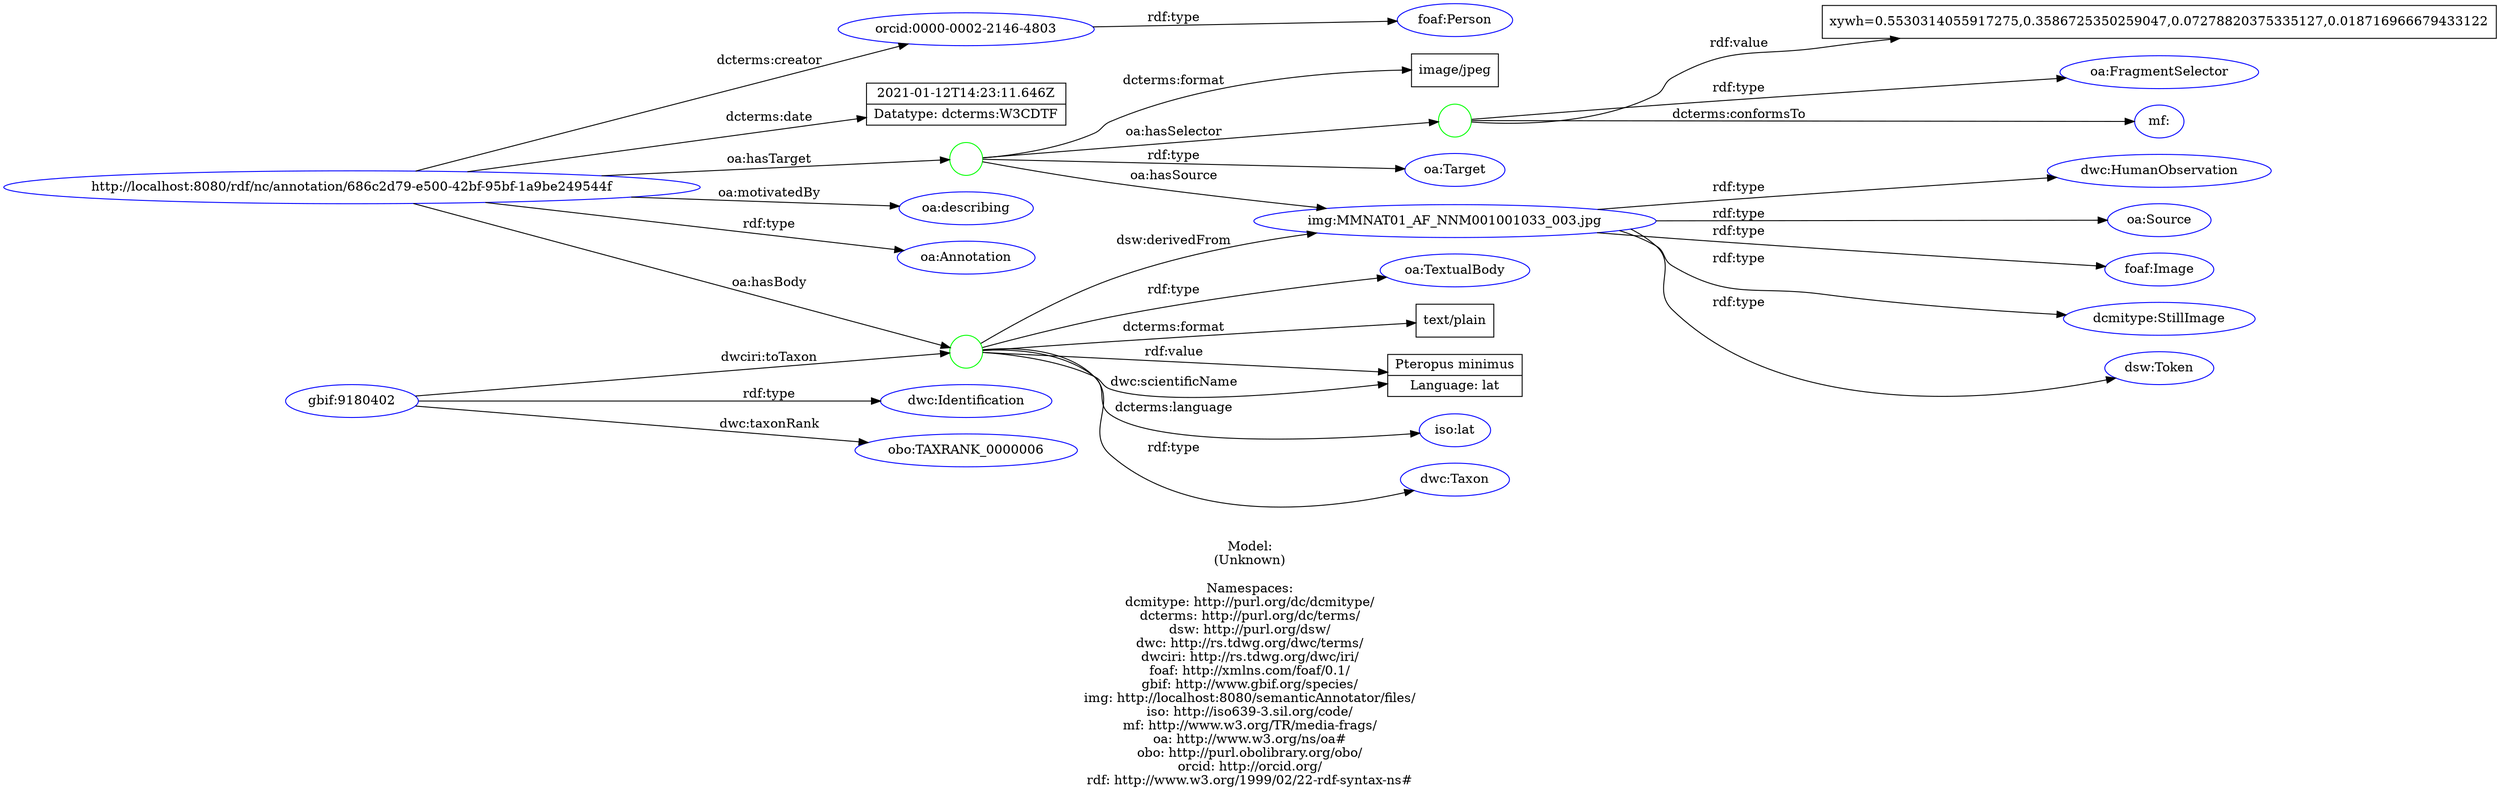 digraph {
	rankdir = LR;
	charset="utf-8";

	"Rhttp://localhost:8080/rdf/nc/annotation/686c2d79-e500-42bf-95bf-1a9be249544f" -> "Roa:Annotation" [ label="rdf:type" ];
	"Rhttp://localhost:8080/rdf/nc/annotation/686c2d79-e500-42bf-95bf-1a9be249544f" -> "Rorcid:0000-0002-2146-4803" [ label="dcterms:creator" ];
	"Rhttp://localhost:8080/rdf/nc/annotation/686c2d79-e500-42bf-95bf-1a9be249544f" -> "L2021-01-12T14:23:11.646Z|Datatype: dcterms:W3CDTF" [ label="dcterms:date" ];
	"Rhttp://localhost:8080/rdf/nc/annotation/686c2d79-e500-42bf-95bf-1a9be249544f" -> "B_:node1euqlam8lx210" [ label="oa:hasBody" ];
	"B_:node1euqlam8lx210" -> "Rdwc:Taxon" [ label="rdf:type" ];
	"B_:node1euqlam8lx210" -> "Roa:TextualBody" [ label="rdf:type" ];
	"B_:node1euqlam8lx210" -> "Ltext/plain" [ label="dcterms:format" ];
	"B_:node1euqlam8lx210" -> "Riso:lat" [ label="dcterms:language" ];
	"B_:node1euqlam8lx210" -> "Rimg:MMNAT01_AF_NNM001001033_003.jpg" [ label="dsw:derivedFrom" ];
	"B_:node1euqlam8lx210" -> "LPteropus minimus|Language: lat" [ label="dwc:scientificName" ];
	"B_:node1euqlam8lx210" -> "LPteropus minimus|Language: lat" [ label="rdf:value" ];
	"Rhttp://localhost:8080/rdf/nc/annotation/686c2d79-e500-42bf-95bf-1a9be249544f" -> "B_:node1euqlam8lx209" [ label="oa:hasTarget" ];
	"B_:node1euqlam8lx209" -> "Roa:Target" [ label="rdf:type" ];
	"B_:node1euqlam8lx209" -> "Limage/jpeg" [ label="dcterms:format" ];
	"B_:node1euqlam8lx209" -> "B_:node1euqlam8lx212" [ label="oa:hasSelector" ];
	"B_:node1euqlam8lx212" -> "Roa:FragmentSelector" [ label="rdf:type" ];
	"B_:node1euqlam8lx212" -> "Rmf:" [ label="dcterms:conformsTo" ];
	"B_:node1euqlam8lx212" -> "Lxywh=0.5530314055917275,0.3586725350259047,0.07278820375335127,0.018716966679433122" [ label="rdf:value" ];
	"B_:node1euqlam8lx209" -> "Rimg:MMNAT01_AF_NNM001001033_003.jpg" [ label="oa:hasSource" ];
	"Rhttp://localhost:8080/rdf/nc/annotation/686c2d79-e500-42bf-95bf-1a9be249544f" -> "Roa:describing" [ label="oa:motivatedBy" ];
	"Rorcid:0000-0002-2146-4803" -> "Rfoaf:Person" [ label="rdf:type" ];
	"Rimg:MMNAT01_AF_NNM001001033_003.jpg" -> "Rdcmitype:StillImage" [ label="rdf:type" ];
	"Rimg:MMNAT01_AF_NNM001001033_003.jpg" -> "Rdsw:Token" [ label="rdf:type" ];
	"Rimg:MMNAT01_AF_NNM001001033_003.jpg" -> "Rdwc:HumanObservation" [ label="rdf:type" ];
	"Rimg:MMNAT01_AF_NNM001001033_003.jpg" -> "Roa:Source" [ label="rdf:type" ];
	"Rimg:MMNAT01_AF_NNM001001033_003.jpg" -> "Rfoaf:Image" [ label="rdf:type" ];
	"Rgbif:9180402" -> "Rdwc:Identification" [ label="rdf:type" ];
	"Rgbif:9180402" -> "B_:node1euqlam8lx210" [ label="dwciri:toTaxon" ];
	"Rgbif:9180402" -> "Robo:TAXRANK_0000006" [ label="dwc:taxonRank" ];

	// Resources
	"Rhttp://localhost:8080/rdf/nc/annotation/686c2d79-e500-42bf-95bf-1a9be249544f" [ label="http://localhost:8080/rdf/nc/annotation/686c2d79-e500-42bf-95bf-1a9be249544f", shape = ellipse, color = blue ];
	"Roa:Annotation" [ label="oa:Annotation", shape = ellipse, color = blue ];
	"Rorcid:0000-0002-2146-4803" [ label="orcid:0000-0002-2146-4803", shape = ellipse, color = blue ];
	"Rdwc:Taxon" [ label="dwc:Taxon", shape = ellipse, color = blue ];
	"Roa:TextualBody" [ label="oa:TextualBody", shape = ellipse, color = blue ];
	"Riso:lat" [ label="iso:lat", shape = ellipse, color = blue ];
	"Rimg:MMNAT01_AF_NNM001001033_003.jpg" [ label="img:MMNAT01_AF_NNM001001033_003.jpg", shape = ellipse, color = blue ];
	"Roa:Target" [ label="oa:Target", shape = ellipse, color = blue ];
	"Roa:FragmentSelector" [ label="oa:FragmentSelector", shape = ellipse, color = blue ];
	"Rmf:" [ label="mf:", shape = ellipse, color = blue ];
	"Roa:describing" [ label="oa:describing", shape = ellipse, color = blue ];
	"Rfoaf:Person" [ label="foaf:Person", shape = ellipse, color = blue ];
	"Rdcmitype:StillImage" [ label="dcmitype:StillImage", shape = ellipse, color = blue ];
	"Rdsw:Token" [ label="dsw:Token", shape = ellipse, color = blue ];
	"Rdwc:HumanObservation" [ label="dwc:HumanObservation", shape = ellipse, color = blue ];
	"Roa:Source" [ label="oa:Source", shape = ellipse, color = blue ];
	"Rfoaf:Image" [ label="foaf:Image", shape = ellipse, color = blue ];
	"Rgbif:9180402" [ label="gbif:9180402", shape = ellipse, color = blue ];
	"Rdwc:Identification" [ label="dwc:Identification", shape = ellipse, color = blue ];
	"Robo:TAXRANK_0000006" [ label="obo:TAXRANK_0000006", shape = ellipse, color = blue ];

	// Anonymous nodes
	"B_:node1euqlam8lx210" [ label="", shape = circle, color = green ];
	"B_:node1euqlam8lx209" [ label="", shape = circle, color = green ];
	"B_:node1euqlam8lx212" [ label="", shape = circle, color = green ];

	// Literals
	"L2021-01-12T14:23:11.646Z|Datatype: dcterms:W3CDTF" [ label="2021-01-12T14:23:11.646Z|Datatype: dcterms:W3CDTF", shape = record ];
	"Ltext/plain" [ label="text/plain", shape = record ];
	"LPteropus minimus|Language: lat" [ label="Pteropus minimus|Language: lat", shape = record ];
	"Limage/jpeg" [ label="image/jpeg", shape = record ];
	"Lxywh=0.5530314055917275,0.3586725350259047,0.07278820375335127,0.018716966679433122" [ label="xywh=0.5530314055917275,0.3586725350259047,0.07278820375335127,0.018716966679433122", shape = record ];

	label="\n\nModel:\n(Unknown)\n\nNamespaces:\ndcmitype: http://purl.org/dc/dcmitype/\ndcterms: http://purl.org/dc/terms/\ndsw: http://purl.org/dsw/\ndwc: http://rs.tdwg.org/dwc/terms/\ndwciri: http://rs.tdwg.org/dwc/iri/\nfoaf: http://xmlns.com/foaf/0.1/\ngbif: http://www.gbif.org/species/\nimg: http://localhost:8080/semanticAnnotator/files/\niso: http://iso639-3.sil.org/code/\nmf: http://www.w3.org/TR/media-frags/\noa: http://www.w3.org/ns/oa#\nobo: http://purl.obolibrary.org/obo/\norcid: http://orcid.org/\nrdf: http://www.w3.org/1999/02/22-rdf-syntax-ns#\n";
}
